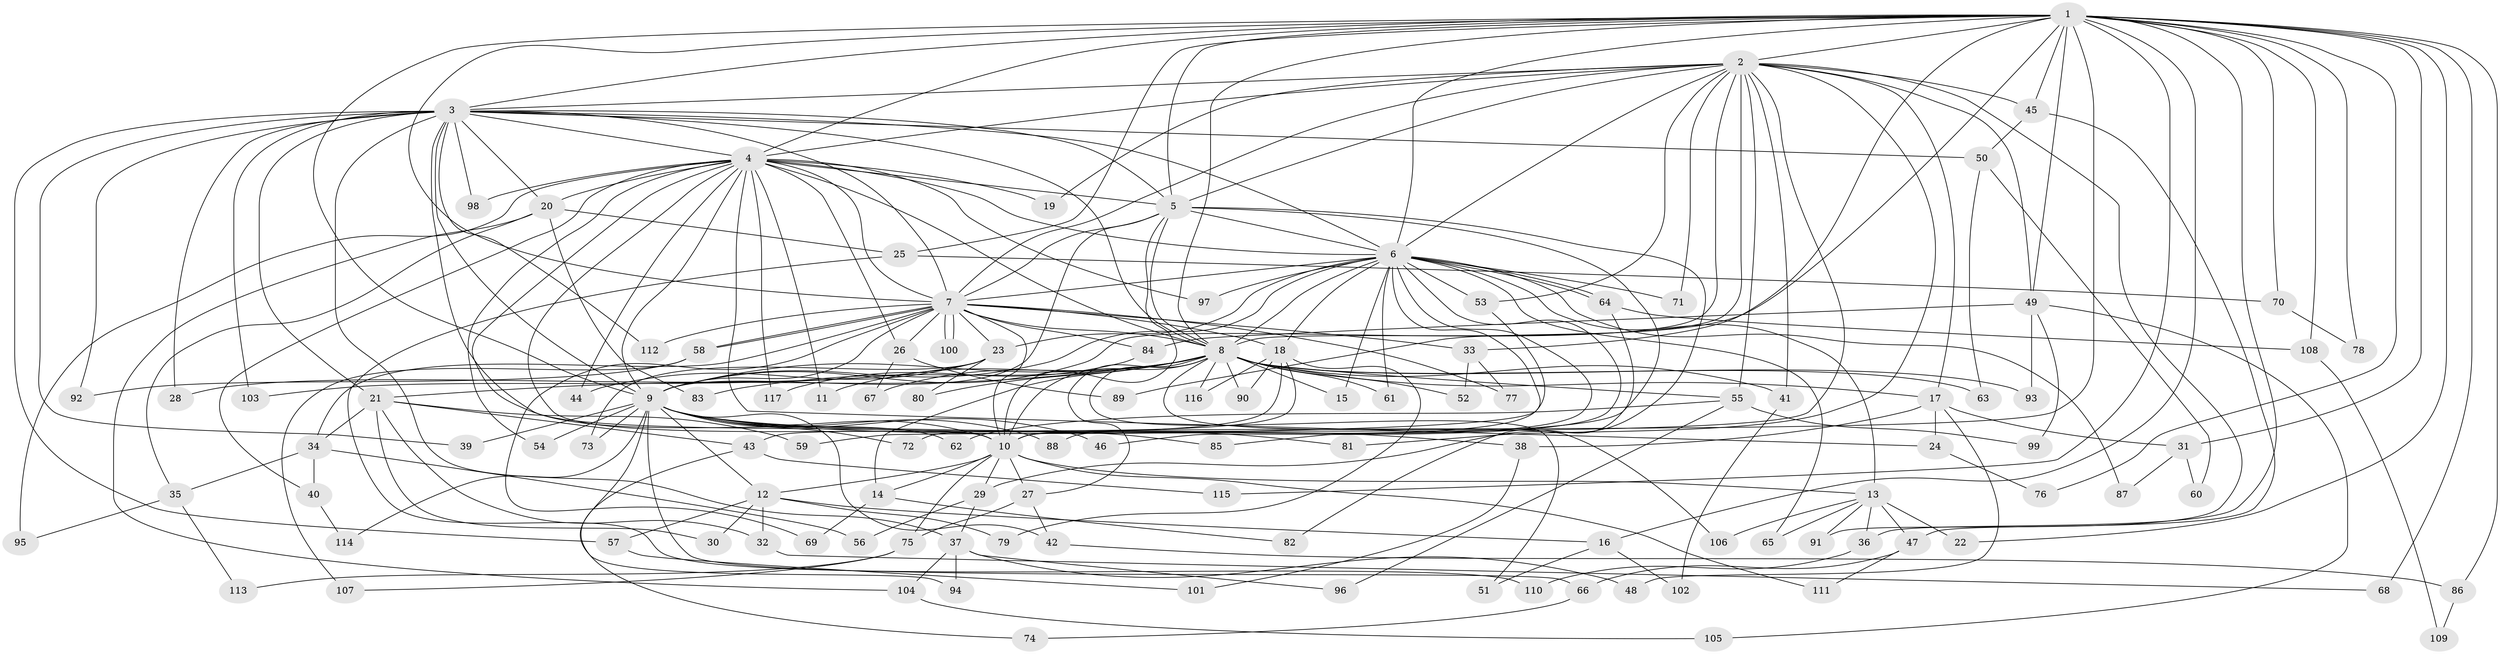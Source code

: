 // coarse degree distribution, {22: 0.012345679012345678, 18: 0.024691358024691357, 20: 0.024691358024691357, 10: 0.012345679012345678, 23: 0.012345679012345678, 27: 0.012345679012345678, 28: 0.012345679012345678, 2: 0.4691358024691358, 6: 0.06172839506172839, 8: 0.012345679012345678, 4: 0.14814814814814814, 7: 0.024691358024691357, 9: 0.012345679012345678, 3: 0.12345679012345678, 5: 0.037037037037037035}
// Generated by graph-tools (version 1.1) at 2025/17/03/04/25 18:17:18]
// undirected, 117 vertices, 259 edges
graph export_dot {
graph [start="1"]
  node [color=gray90,style=filled];
  1;
  2;
  3;
  4;
  5;
  6;
  7;
  8;
  9;
  10;
  11;
  12;
  13;
  14;
  15;
  16;
  17;
  18;
  19;
  20;
  21;
  22;
  23;
  24;
  25;
  26;
  27;
  28;
  29;
  30;
  31;
  32;
  33;
  34;
  35;
  36;
  37;
  38;
  39;
  40;
  41;
  42;
  43;
  44;
  45;
  46;
  47;
  48;
  49;
  50;
  51;
  52;
  53;
  54;
  55;
  56;
  57;
  58;
  59;
  60;
  61;
  62;
  63;
  64;
  65;
  66;
  67;
  68;
  69;
  70;
  71;
  72;
  73;
  74;
  75;
  76;
  77;
  78;
  79;
  80;
  81;
  82;
  83;
  84;
  85;
  86;
  87;
  88;
  89;
  90;
  91;
  92;
  93;
  94;
  95;
  96;
  97;
  98;
  99;
  100;
  101;
  102;
  103;
  104;
  105;
  106;
  107;
  108;
  109;
  110;
  111;
  112;
  113;
  114;
  115;
  116;
  117;
  1 -- 2;
  1 -- 3;
  1 -- 4;
  1 -- 5;
  1 -- 6;
  1 -- 7;
  1 -- 8;
  1 -- 9;
  1 -- 10;
  1 -- 16;
  1 -- 22;
  1 -- 25;
  1 -- 31;
  1 -- 33;
  1 -- 36;
  1 -- 45;
  1 -- 49;
  1 -- 68;
  1 -- 70;
  1 -- 76;
  1 -- 78;
  1 -- 86;
  1 -- 89;
  1 -- 108;
  1 -- 115;
  2 -- 3;
  2 -- 4;
  2 -- 5;
  2 -- 6;
  2 -- 7;
  2 -- 8;
  2 -- 9;
  2 -- 10;
  2 -- 17;
  2 -- 19;
  2 -- 41;
  2 -- 45;
  2 -- 49;
  2 -- 53;
  2 -- 55;
  2 -- 71;
  2 -- 81;
  2 -- 91;
  3 -- 4;
  3 -- 5;
  3 -- 6;
  3 -- 7;
  3 -- 8;
  3 -- 9;
  3 -- 10;
  3 -- 20;
  3 -- 21;
  3 -- 28;
  3 -- 37;
  3 -- 39;
  3 -- 50;
  3 -- 57;
  3 -- 92;
  3 -- 98;
  3 -- 103;
  3 -- 112;
  4 -- 5;
  4 -- 6;
  4 -- 7;
  4 -- 8;
  4 -- 9;
  4 -- 10;
  4 -- 11;
  4 -- 19;
  4 -- 20;
  4 -- 24;
  4 -- 26;
  4 -- 40;
  4 -- 44;
  4 -- 54;
  4 -- 62;
  4 -- 95;
  4 -- 97;
  4 -- 98;
  4 -- 117;
  5 -- 6;
  5 -- 7;
  5 -- 8;
  5 -- 9;
  5 -- 10;
  5 -- 29;
  5 -- 85;
  6 -- 7;
  6 -- 8;
  6 -- 9;
  6 -- 10;
  6 -- 13;
  6 -- 15;
  6 -- 18;
  6 -- 23;
  6 -- 46;
  6 -- 53;
  6 -- 61;
  6 -- 64;
  6 -- 64;
  6 -- 65;
  6 -- 71;
  6 -- 87;
  6 -- 88;
  6 -- 97;
  7 -- 8;
  7 -- 9;
  7 -- 10;
  7 -- 18;
  7 -- 23;
  7 -- 26;
  7 -- 33;
  7 -- 34;
  7 -- 58;
  7 -- 58;
  7 -- 69;
  7 -- 77;
  7 -- 84;
  7 -- 100;
  7 -- 100;
  7 -- 112;
  8 -- 9;
  8 -- 10;
  8 -- 11;
  8 -- 14;
  8 -- 15;
  8 -- 17;
  8 -- 21;
  8 -- 27;
  8 -- 41;
  8 -- 51;
  8 -- 52;
  8 -- 55;
  8 -- 61;
  8 -- 63;
  8 -- 67;
  8 -- 80;
  8 -- 83;
  8 -- 90;
  8 -- 93;
  8 -- 106;
  8 -- 116;
  9 -- 10;
  9 -- 12;
  9 -- 38;
  9 -- 39;
  9 -- 42;
  9 -- 46;
  9 -- 54;
  9 -- 66;
  9 -- 72;
  9 -- 73;
  9 -- 81;
  9 -- 85;
  9 -- 88;
  9 -- 94;
  9 -- 114;
  10 -- 12;
  10 -- 13;
  10 -- 14;
  10 -- 27;
  10 -- 29;
  10 -- 75;
  10 -- 111;
  12 -- 16;
  12 -- 30;
  12 -- 32;
  12 -- 57;
  12 -- 79;
  13 -- 22;
  13 -- 36;
  13 -- 47;
  13 -- 65;
  13 -- 91;
  13 -- 106;
  14 -- 69;
  14 -- 82;
  16 -- 51;
  16 -- 102;
  17 -- 24;
  17 -- 31;
  17 -- 38;
  17 -- 48;
  18 -- 43;
  18 -- 72;
  18 -- 79;
  18 -- 90;
  18 -- 116;
  20 -- 25;
  20 -- 35;
  20 -- 83;
  20 -- 104;
  21 -- 30;
  21 -- 32;
  21 -- 34;
  21 -- 43;
  21 -- 59;
  23 -- 28;
  23 -- 44;
  23 -- 73;
  23 -- 80;
  23 -- 103;
  24 -- 76;
  25 -- 70;
  25 -- 110;
  26 -- 67;
  26 -- 89;
  27 -- 42;
  27 -- 75;
  29 -- 37;
  29 -- 56;
  31 -- 60;
  31 -- 87;
  32 -- 68;
  33 -- 52;
  33 -- 77;
  34 -- 35;
  34 -- 40;
  34 -- 56;
  35 -- 95;
  35 -- 113;
  36 -- 110;
  37 -- 48;
  37 -- 94;
  37 -- 96;
  37 -- 104;
  38 -- 101;
  40 -- 114;
  41 -- 102;
  42 -- 86;
  43 -- 74;
  43 -- 115;
  45 -- 47;
  45 -- 50;
  47 -- 66;
  47 -- 111;
  49 -- 84;
  49 -- 93;
  49 -- 99;
  49 -- 105;
  50 -- 60;
  50 -- 63;
  53 -- 59;
  55 -- 62;
  55 -- 96;
  55 -- 99;
  57 -- 101;
  58 -- 92;
  58 -- 107;
  64 -- 82;
  64 -- 108;
  66 -- 74;
  70 -- 78;
  75 -- 107;
  75 -- 113;
  84 -- 117;
  86 -- 109;
  104 -- 105;
  108 -- 109;
}
